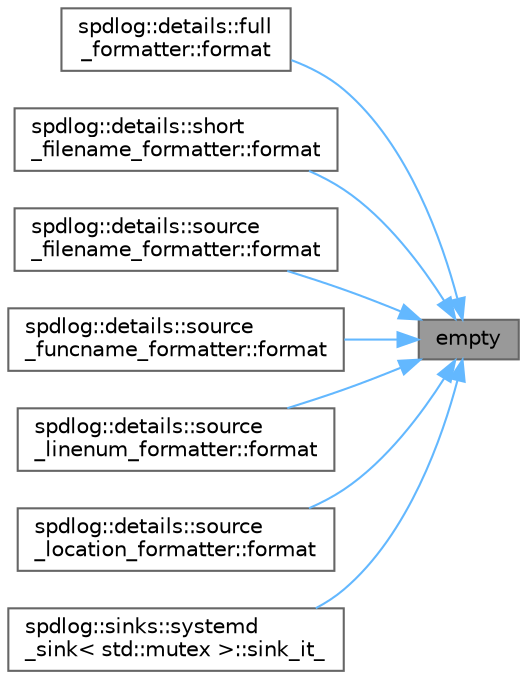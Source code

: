 digraph "empty"
{
 // LATEX_PDF_SIZE
  bgcolor="transparent";
  edge [fontname=Helvetica,fontsize=10,labelfontname=Helvetica,labelfontsize=10];
  node [fontname=Helvetica,fontsize=10,shape=box,height=0.2,width=0.4];
  rankdir="RL";
  Node1 [id="Node000001",label="empty",height=0.2,width=0.4,color="gray40", fillcolor="grey60", style="filled", fontcolor="black",tooltip=" "];
  Node1 -> Node2 [id="edge1_Node000001_Node000002",dir="back",color="steelblue1",style="solid",tooltip=" "];
  Node2 [id="Node000002",label="spdlog::details::full\l_formatter::format",height=0.2,width=0.4,color="grey40", fillcolor="white", style="filled",URL="$classspdlog_1_1details_1_1full__formatter.html#a5ed50973366c25de18e5fb95be6bbf77",tooltip=" "];
  Node1 -> Node3 [id="edge2_Node000001_Node000003",dir="back",color="steelblue1",style="solid",tooltip=" "];
  Node3 [id="Node000003",label="spdlog::details::short\l_filename_formatter::format",height=0.2,width=0.4,color="grey40", fillcolor="white", style="filled",URL="$classspdlog_1_1details_1_1short__filename__formatter.html#af601ebc095d6f89b1546cf6360c6ea2d",tooltip=" "];
  Node1 -> Node4 [id="edge3_Node000001_Node000004",dir="back",color="steelblue1",style="solid",tooltip=" "];
  Node4 [id="Node000004",label="spdlog::details::source\l_filename_formatter::format",height=0.2,width=0.4,color="grey40", fillcolor="white", style="filled",URL="$classspdlog_1_1details_1_1source__filename__formatter.html#af601ebc095d6f89b1546cf6360c6ea2d",tooltip=" "];
  Node1 -> Node5 [id="edge4_Node000001_Node000005",dir="back",color="steelblue1",style="solid",tooltip=" "];
  Node5 [id="Node000005",label="spdlog::details::source\l_funcname_formatter::format",height=0.2,width=0.4,color="grey40", fillcolor="white", style="filled",URL="$classspdlog_1_1details_1_1source__funcname__formatter.html#af601ebc095d6f89b1546cf6360c6ea2d",tooltip=" "];
  Node1 -> Node6 [id="edge5_Node000001_Node000006",dir="back",color="steelblue1",style="solid",tooltip=" "];
  Node6 [id="Node000006",label="spdlog::details::source\l_linenum_formatter::format",height=0.2,width=0.4,color="grey40", fillcolor="white", style="filled",URL="$classspdlog_1_1details_1_1source__linenum__formatter.html#af601ebc095d6f89b1546cf6360c6ea2d",tooltip=" "];
  Node1 -> Node7 [id="edge6_Node000001_Node000007",dir="back",color="steelblue1",style="solid",tooltip=" "];
  Node7 [id="Node000007",label="spdlog::details::source\l_location_formatter::format",height=0.2,width=0.4,color="grey40", fillcolor="white", style="filled",URL="$classspdlog_1_1details_1_1source__location__formatter.html#af601ebc095d6f89b1546cf6360c6ea2d",tooltip=" "];
  Node1 -> Node8 [id="edge7_Node000001_Node000008",dir="back",color="steelblue1",style="solid",tooltip=" "];
  Node8 [id="Node000008",label="spdlog::sinks::systemd\l_sink\< std::mutex \>::sink_it_",height=0.2,width=0.4,color="grey40", fillcolor="white", style="filled",URL="$classspdlog_1_1sinks_1_1systemd__sink.html#a218d132667a573552a90e2bfc260c982",tooltip=" "];
}
